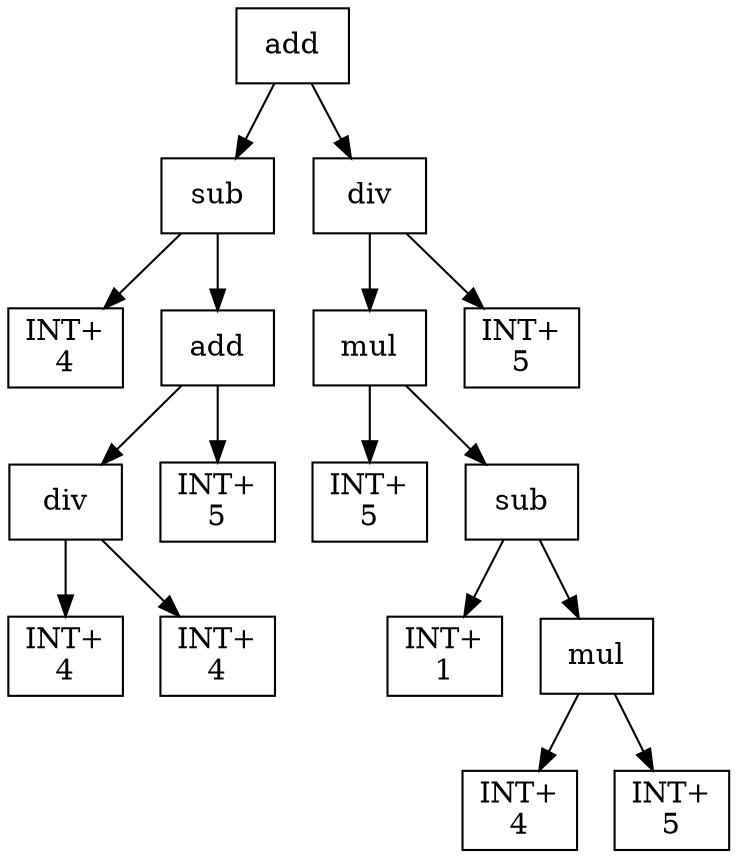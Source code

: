 digraph expr {
  node [shape=box];
  n1 [label="add"];
  n2 [label="sub"];
  n3 [label="INT+\n4"];
  n4 [label="add"];
  n5 [label="div"];
  n6 [label="INT+\n4"];
  n7 [label="INT+\n4"];
  n5 -> n6;
  n5 -> n7;
  n8 [label="INT+\n5"];
  n4 -> n5;
  n4 -> n8;
  n2 -> n3;
  n2 -> n4;
  n9 [label="div"];
  n10 [label="mul"];
  n11 [label="INT+\n5"];
  n12 [label="sub"];
  n13 [label="INT+\n1"];
  n14 [label="mul"];
  n15 [label="INT+\n4"];
  n16 [label="INT+\n5"];
  n14 -> n15;
  n14 -> n16;
  n12 -> n13;
  n12 -> n14;
  n10 -> n11;
  n10 -> n12;
  n17 [label="INT+\n5"];
  n9 -> n10;
  n9 -> n17;
  n1 -> n2;
  n1 -> n9;
}